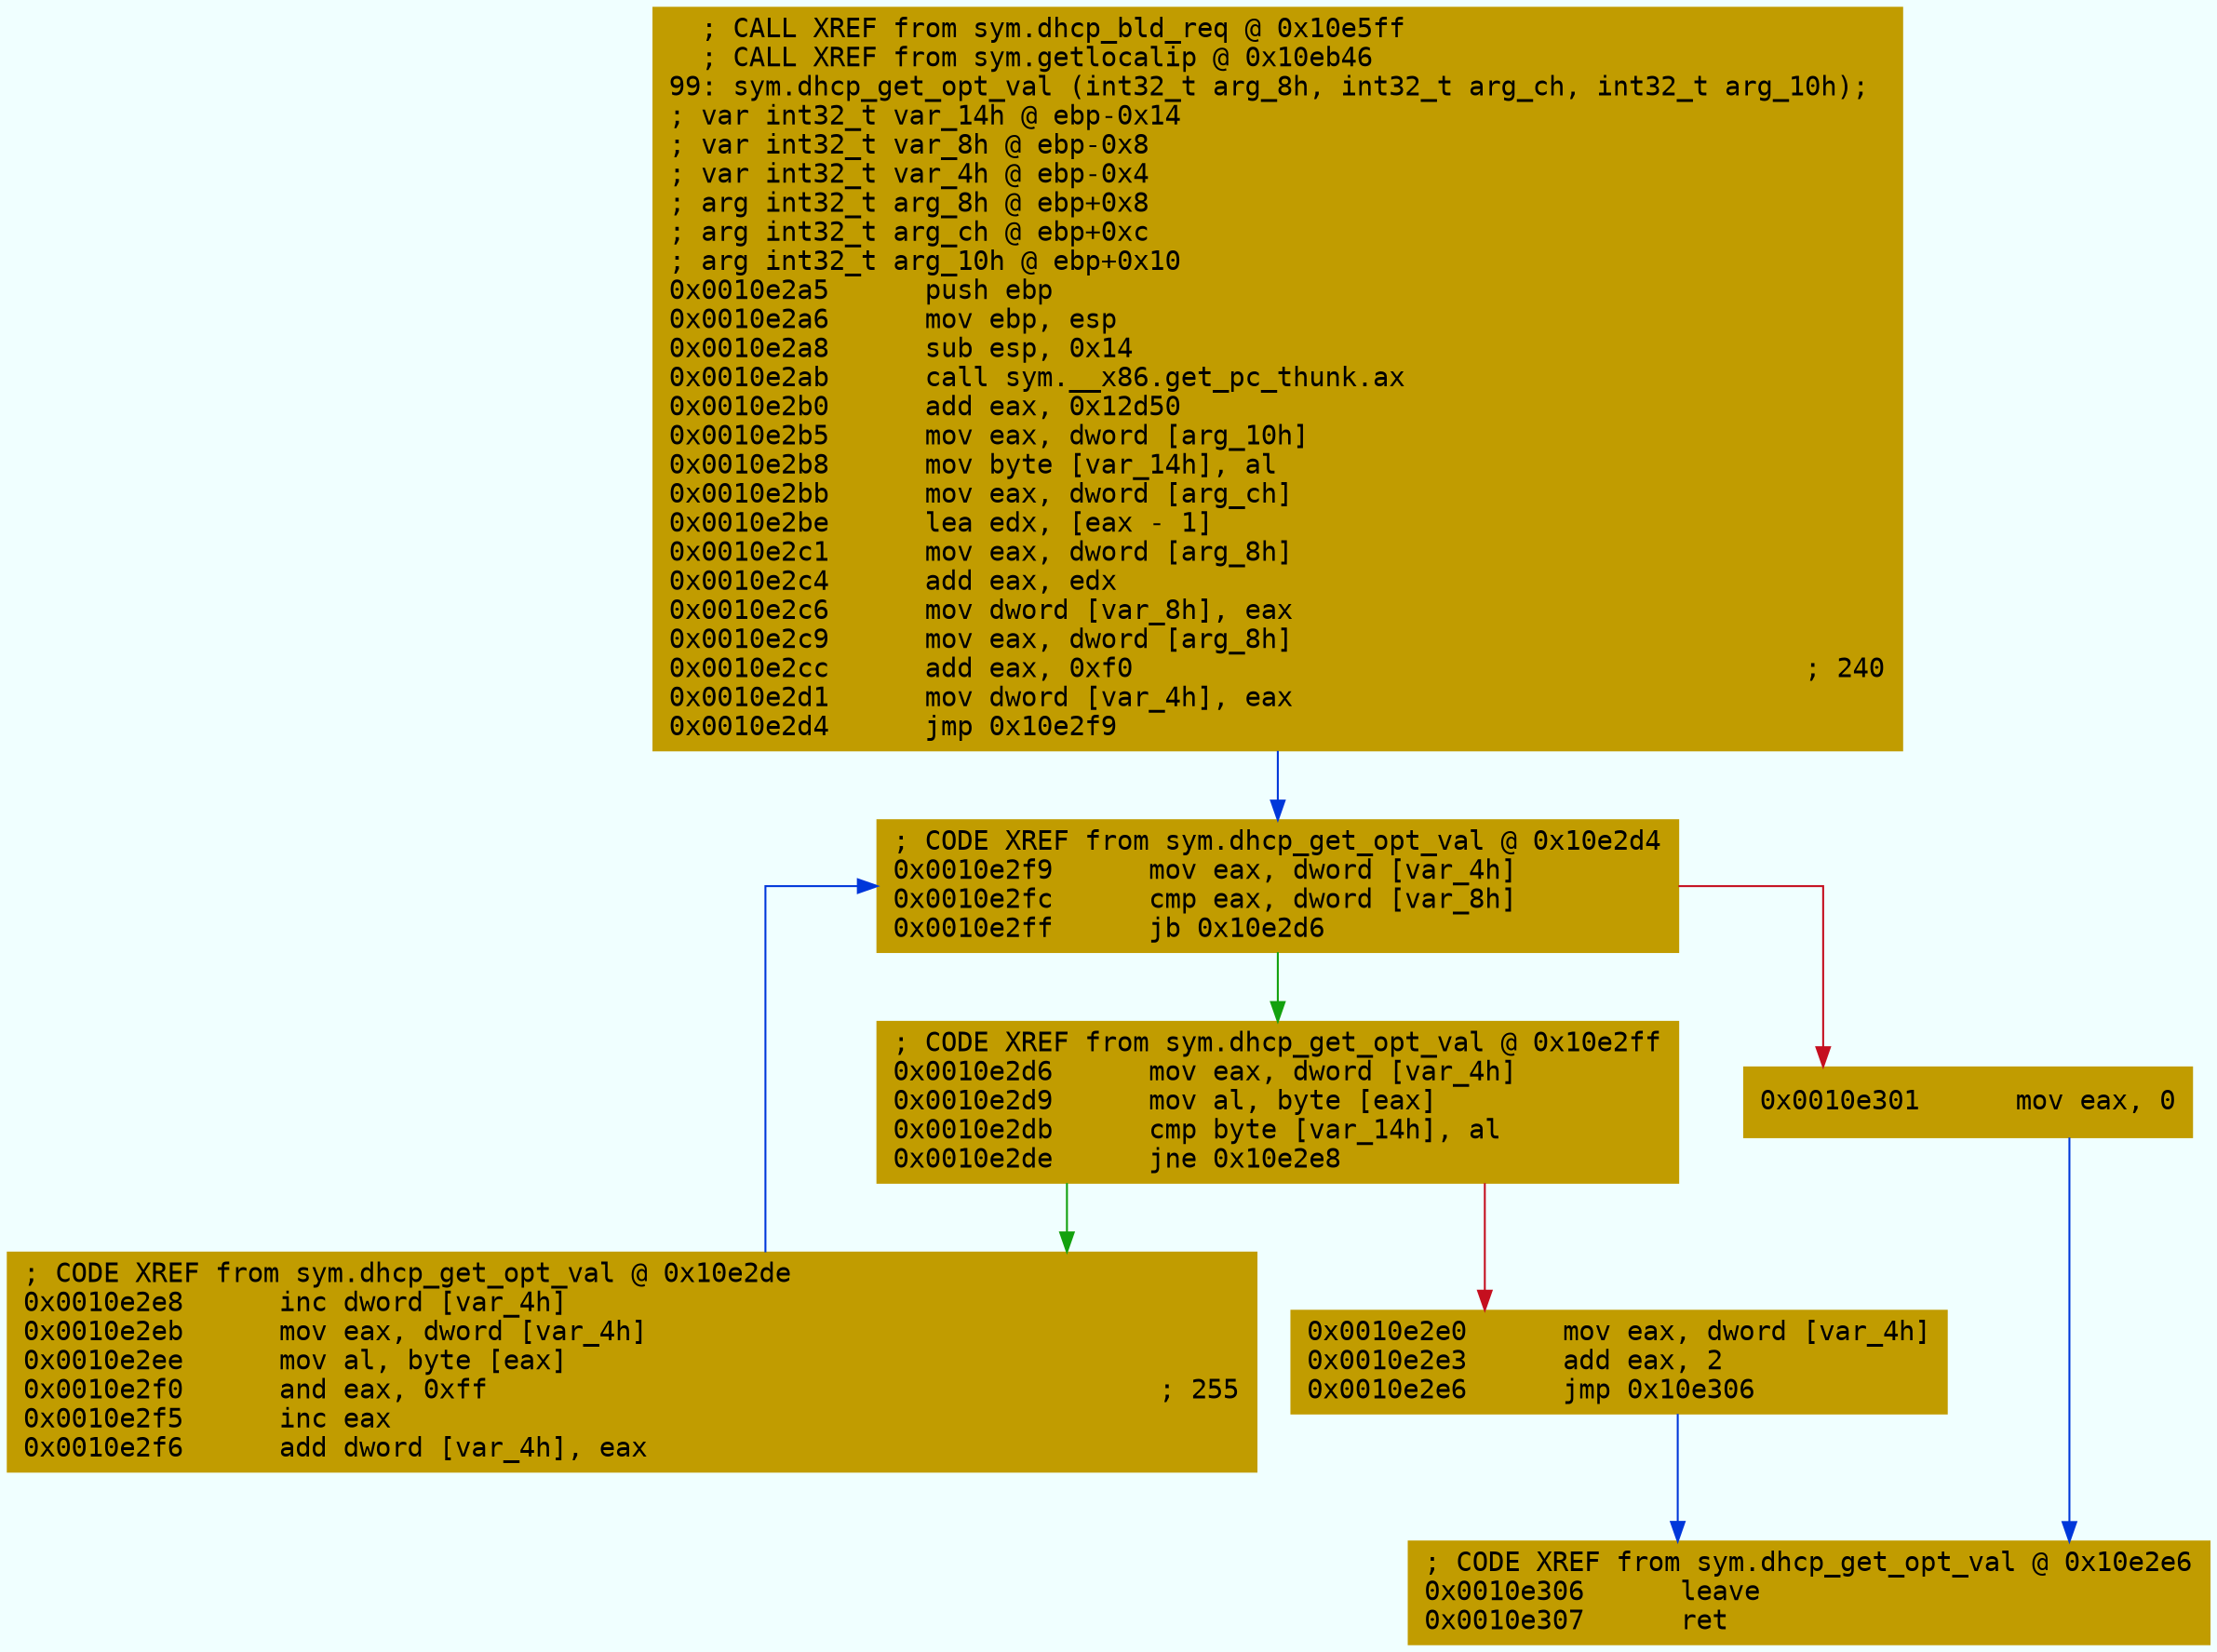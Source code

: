 digraph code {
	graph [bgcolor=azure fontsize=8 fontname="Courier" splines="ortho"];
	node [fillcolor=gray style=filled shape=box];
	edge [arrowhead="normal"];
	"0x0010e2a5" [URL="sym.dhcp_get_opt_val/0x0010e2a5", fillcolor="#c19c00",color="#c19c00", fontname="Courier",label="  ; CALL XREF from sym.dhcp_bld_req @ 0x10e5ff\l  ; CALL XREF from sym.getlocalip @ 0x10eb46\l99: sym.dhcp_get_opt_val (int32_t arg_8h, int32_t arg_ch, int32_t arg_10h);\l; var int32_t var_14h @ ebp-0x14\l; var int32_t var_8h @ ebp-0x8\l; var int32_t var_4h @ ebp-0x4\l; arg int32_t arg_8h @ ebp+0x8\l; arg int32_t arg_ch @ ebp+0xc\l; arg int32_t arg_10h @ ebp+0x10\l0x0010e2a5      push ebp\l0x0010e2a6      mov ebp, esp\l0x0010e2a8      sub esp, 0x14\l0x0010e2ab      call sym.__x86.get_pc_thunk.ax\l0x0010e2b0      add eax, 0x12d50\l0x0010e2b5      mov eax, dword [arg_10h]\l0x0010e2b8      mov byte [var_14h], al\l0x0010e2bb      mov eax, dword [arg_ch]\l0x0010e2be      lea edx, [eax - 1]\l0x0010e2c1      mov eax, dword [arg_8h]\l0x0010e2c4      add eax, edx\l0x0010e2c6      mov dword [var_8h], eax\l0x0010e2c9      mov eax, dword [arg_8h]\l0x0010e2cc      add eax, 0xf0                                          ; 240\l0x0010e2d1      mov dword [var_4h], eax\l0x0010e2d4      jmp 0x10e2f9\l"]
	"0x0010e2d6" [URL="sym.dhcp_get_opt_val/0x0010e2d6", fillcolor="#c19c00",color="#c19c00", fontname="Courier",label="; CODE XREF from sym.dhcp_get_opt_val @ 0x10e2ff\l0x0010e2d6      mov eax, dword [var_4h]\l0x0010e2d9      mov al, byte [eax]\l0x0010e2db      cmp byte [var_14h], al\l0x0010e2de      jne 0x10e2e8\l"]
	"0x0010e2e0" [URL="sym.dhcp_get_opt_val/0x0010e2e0", fillcolor="#c19c00",color="#c19c00", fontname="Courier",label="0x0010e2e0      mov eax, dword [var_4h]\l0x0010e2e3      add eax, 2\l0x0010e2e6      jmp 0x10e306\l"]
	"0x0010e2e8" [URL="sym.dhcp_get_opt_val/0x0010e2e8", fillcolor="#c19c00",color="#c19c00", fontname="Courier",label="; CODE XREF from sym.dhcp_get_opt_val @ 0x10e2de\l0x0010e2e8      inc dword [var_4h]\l0x0010e2eb      mov eax, dword [var_4h]\l0x0010e2ee      mov al, byte [eax]\l0x0010e2f0      and eax, 0xff                                          ; 255\l0x0010e2f5      inc eax\l0x0010e2f6      add dword [var_4h], eax\l"]
	"0x0010e2f9" [URL="sym.dhcp_get_opt_val/0x0010e2f9", fillcolor="#c19c00",color="#c19c00", fontname="Courier",label="; CODE XREF from sym.dhcp_get_opt_val @ 0x10e2d4\l0x0010e2f9      mov eax, dword [var_4h]\l0x0010e2fc      cmp eax, dword [var_8h]\l0x0010e2ff      jb 0x10e2d6\l"]
	"0x0010e301" [URL="sym.dhcp_get_opt_val/0x0010e301", fillcolor="#c19c00",color="#c19c00", fontname="Courier",label="0x0010e301      mov eax, 0\l"]
	"0x0010e306" [URL="sym.dhcp_get_opt_val/0x0010e306", fillcolor="#c19c00",color="#c19c00", fontname="Courier",label="; CODE XREF from sym.dhcp_get_opt_val @ 0x10e2e6\l0x0010e306      leave\l0x0010e307      ret\l"]
        "0x0010e2a5" -> "0x0010e2f9" [color="#0037da"];
        "0x0010e2d6" -> "0x0010e2e8" [color="#13a10e"];
        "0x0010e2d6" -> "0x0010e2e0" [color="#c50f1f"];
        "0x0010e2e0" -> "0x0010e306" [color="#0037da"];
        "0x0010e2e8" -> "0x0010e2f9" [color="#0037da"];
        "0x0010e2f9" -> "0x0010e2d6" [color="#13a10e"];
        "0x0010e2f9" -> "0x0010e301" [color="#c50f1f"];
        "0x0010e301" -> "0x0010e306" [color="#0037da"];
}
